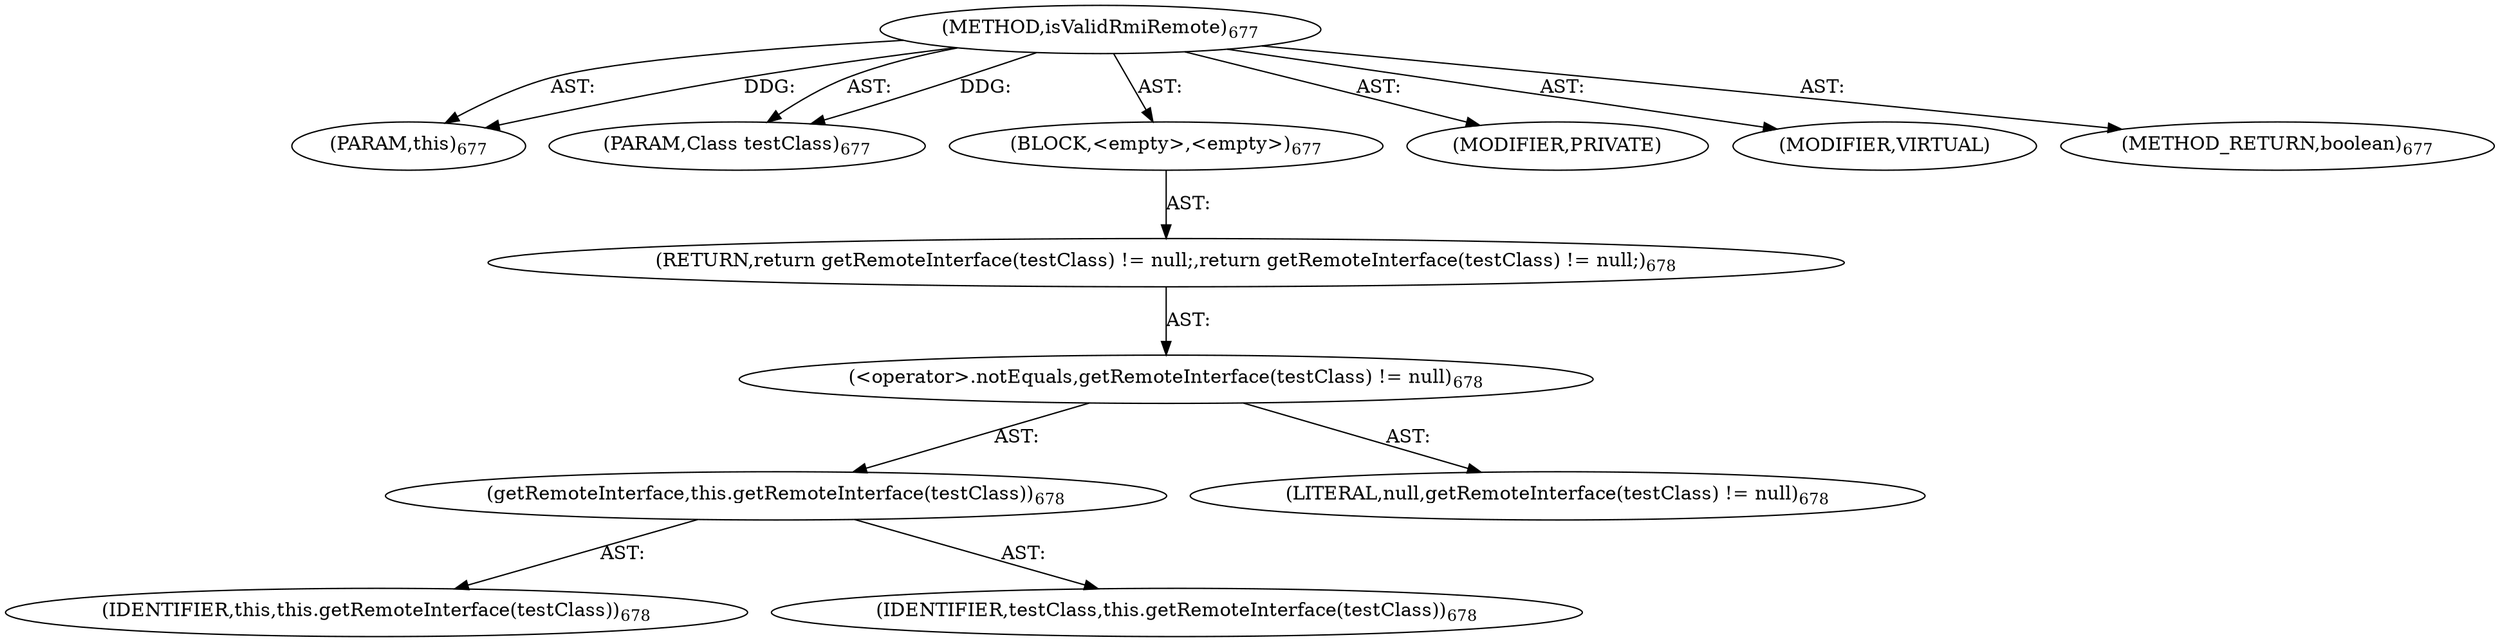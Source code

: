 digraph "isValidRmiRemote" {  
"111669149741" [label = <(METHOD,isValidRmiRemote)<SUB>677</SUB>> ]
"115964117013" [label = <(PARAM,this)<SUB>677</SUB>> ]
"115964117066" [label = <(PARAM,Class testClass)<SUB>677</SUB>> ]
"25769803868" [label = <(BLOCK,&lt;empty&gt;,&lt;empty&gt;)<SUB>677</SUB>> ]
"146028888091" [label = <(RETURN,return getRemoteInterface(testClass) != null;,return getRemoteInterface(testClass) != null;)<SUB>678</SUB>> ]
"30064771417" [label = <(&lt;operator&gt;.notEquals,getRemoteInterface(testClass) != null)<SUB>678</SUB>> ]
"30064771418" [label = <(getRemoteInterface,this.getRemoteInterface(testClass))<SUB>678</SUB>> ]
"68719476779" [label = <(IDENTIFIER,this,this.getRemoteInterface(testClass))<SUB>678</SUB>> ]
"68719477019" [label = <(IDENTIFIER,testClass,this.getRemoteInterface(testClass))<SUB>678</SUB>> ]
"90194313281" [label = <(LITERAL,null,getRemoteInterface(testClass) != null)<SUB>678</SUB>> ]
"133143986287" [label = <(MODIFIER,PRIVATE)> ]
"133143986288" [label = <(MODIFIER,VIRTUAL)> ]
"128849018925" [label = <(METHOD_RETURN,boolean)<SUB>677</SUB>> ]
  "111669149741" -> "115964117013"  [ label = "AST: "] 
  "111669149741" -> "115964117066"  [ label = "AST: "] 
  "111669149741" -> "25769803868"  [ label = "AST: "] 
  "111669149741" -> "133143986287"  [ label = "AST: "] 
  "111669149741" -> "133143986288"  [ label = "AST: "] 
  "111669149741" -> "128849018925"  [ label = "AST: "] 
  "25769803868" -> "146028888091"  [ label = "AST: "] 
  "146028888091" -> "30064771417"  [ label = "AST: "] 
  "30064771417" -> "30064771418"  [ label = "AST: "] 
  "30064771417" -> "90194313281"  [ label = "AST: "] 
  "30064771418" -> "68719476779"  [ label = "AST: "] 
  "30064771418" -> "68719477019"  [ label = "AST: "] 
  "111669149741" -> "115964117013"  [ label = "DDG: "] 
  "111669149741" -> "115964117066"  [ label = "DDG: "] 
}
